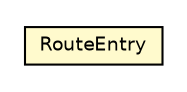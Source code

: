 #!/usr/local/bin/dot
#
# Class diagram 
# Generated by UMLGraph version R5_6-24-gf6e263 (http://www.umlgraph.org/)
#

digraph G {
	edge [fontname="Helvetica",fontsize=10,labelfontname="Helvetica",labelfontsize=10];
	node [fontname="Helvetica",fontsize=10,shape=plaintext];
	nodesep=0.25;
	ranksep=0.5;
	// sabina.route.RouteEntry
	c904 [label=<<table title="sabina.route.RouteEntry" border="0" cellborder="1" cellspacing="0" cellpadding="2" port="p" bgcolor="lemonChiffon" href="./RouteEntry.html">
		<tr><td><table border="0" cellspacing="0" cellpadding="1">
<tr><td align="center" balign="center"> RouteEntry </td></tr>
		</table></td></tr>
		</table>>, URL="./RouteEntry.html", fontname="Helvetica", fontcolor="black", fontsize=9.0];
}

